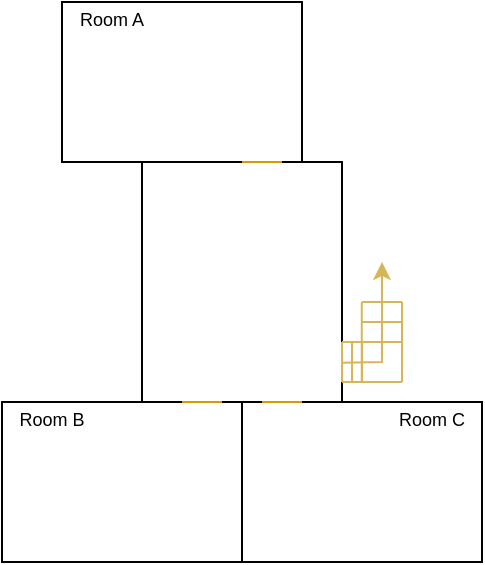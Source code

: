 <mxfile version="20.4.0" type="device"><diagram id="wiGV5sElKCG7g-dpePgE" name="Page-1"><mxGraphModel dx="494" dy="255" grid="1" gridSize="10" guides="1" tooltips="1" connect="1" arrows="1" fold="1" page="1" pageScale="1" pageWidth="850" pageHeight="1100" math="0" shadow="0"><root><mxCell id="0"/><mxCell id="1" parent="0"/><mxCell id="fOszM2Ir2oRYFUlqjaNn-1" value="" style="rounded=0;whiteSpace=wrap;html=1;" vertex="1" parent="1"><mxGeometry x="280" y="80" width="120" height="80" as="geometry"/></mxCell><mxCell id="fOszM2Ir2oRYFUlqjaNn-2" value="" style="rounded=0;whiteSpace=wrap;html=1;" vertex="1" parent="1"><mxGeometry x="320" y="160" width="100" height="120" as="geometry"/></mxCell><mxCell id="fOszM2Ir2oRYFUlqjaNn-3" value="" style="rounded=0;whiteSpace=wrap;html=1;" vertex="1" parent="1"><mxGeometry x="250" y="280" width="120" height="80" as="geometry"/></mxCell><mxCell id="fOszM2Ir2oRYFUlqjaNn-4" value="" style="rounded=0;whiteSpace=wrap;html=1;" vertex="1" parent="1"><mxGeometry x="370" y="280" width="120" height="80" as="geometry"/></mxCell><mxCell id="fOszM2Ir2oRYFUlqjaNn-6" value="" style="endArrow=none;html=1;rounded=0;fillColor=#ffe6cc;strokeColor=#d79b00;" edge="1" parent="1"><mxGeometry width="50" height="50" relative="1" as="geometry"><mxPoint x="400" y="280" as="sourcePoint"/><mxPoint x="380" y="280" as="targetPoint"/></mxGeometry></mxCell><mxCell id="fOszM2Ir2oRYFUlqjaNn-8" value="" style="endArrow=none;html=1;rounded=0;fillColor=#ffe6cc;strokeColor=#d79b00;" edge="1" parent="1"><mxGeometry width="50" height="50" relative="1" as="geometry"><mxPoint x="360" y="280.0" as="sourcePoint"/><mxPoint x="340" y="280.0" as="targetPoint"/></mxGeometry></mxCell><mxCell id="fOszM2Ir2oRYFUlqjaNn-9" value="" style="endArrow=none;html=1;rounded=0;fillColor=#ffe6cc;strokeColor=#d79b00;" edge="1" parent="1"><mxGeometry width="50" height="50" relative="1" as="geometry"><mxPoint x="390" y="160.0" as="sourcePoint"/><mxPoint x="370" y="160.0" as="targetPoint"/></mxGeometry></mxCell><mxCell id="fOszM2Ir2oRYFUlqjaNn-11" value="" style="endArrow=none;html=1;rounded=0;fillColor=#fff2cc;strokeColor=#d6b656;" edge="1" parent="1"><mxGeometry width="50" height="50" relative="1" as="geometry"><mxPoint x="425" y="270" as="sourcePoint"/><mxPoint x="425" y="250" as="targetPoint"/></mxGeometry></mxCell><mxCell id="fOszM2Ir2oRYFUlqjaNn-12" value="" style="endArrow=none;html=1;rounded=0;fillColor=#fff2cc;strokeColor=#d6b656;" edge="1" parent="1"><mxGeometry width="50" height="50" relative="1" as="geometry"><mxPoint x="430" y="270" as="sourcePoint"/><mxPoint x="430" y="250" as="targetPoint"/><Array as="points"/></mxGeometry></mxCell><mxCell id="fOszM2Ir2oRYFUlqjaNn-13" value="" style="endArrow=none;html=1;rounded=0;fillColor=#fff2cc;strokeColor=#d6b656;" edge="1" parent="1"><mxGeometry width="50" height="50" relative="1" as="geometry"><mxPoint x="440" y="250" as="sourcePoint"/><mxPoint x="430" y="250" as="targetPoint"/></mxGeometry></mxCell><mxCell id="fOszM2Ir2oRYFUlqjaNn-14" value="" style="endArrow=none;html=1;rounded=0;fillColor=#fff2cc;strokeColor=#d6b656;entryX=1;entryY=0.75;entryDx=0;entryDy=0;" edge="1" parent="1" target="fOszM2Ir2oRYFUlqjaNn-2"><mxGeometry width="50" height="50" relative="1" as="geometry"><mxPoint x="420" y="270" as="sourcePoint"/><mxPoint x="440.0" y="260" as="targetPoint"/></mxGeometry></mxCell><mxCell id="fOszM2Ir2oRYFUlqjaNn-15" value="" style="endArrow=none;html=1;rounded=0;fillColor=#fff2cc;strokeColor=#d6b656;entryX=1;entryY=0.75;entryDx=0;entryDy=0;" edge="1" parent="1" target="fOszM2Ir2oRYFUlqjaNn-2"><mxGeometry width="50" height="50" relative="1" as="geometry"><mxPoint x="450" y="250" as="sourcePoint"/><mxPoint x="440" y="260" as="targetPoint"/></mxGeometry></mxCell><mxCell id="fOszM2Ir2oRYFUlqjaNn-16" value="" style="endArrow=none;html=1;rounded=0;fillColor=#fff2cc;strokeColor=#d6b656;entryX=1;entryY=0.75;entryDx=0;entryDy=0;" edge="1" parent="1"><mxGeometry width="50" height="50" relative="1" as="geometry"><mxPoint x="450" y="270" as="sourcePoint"/><mxPoint x="420" y="270" as="targetPoint"/></mxGeometry></mxCell><mxCell id="fOszM2Ir2oRYFUlqjaNn-17" value="" style="endArrow=none;html=1;rounded=0;fillColor=#fff2cc;strokeColor=#d6b656;" edge="1" parent="1"><mxGeometry width="50" height="50" relative="1" as="geometry"><mxPoint x="450" y="270" as="sourcePoint"/><mxPoint x="450" y="230" as="targetPoint"/></mxGeometry></mxCell><mxCell id="fOszM2Ir2oRYFUlqjaNn-18" value="" style="endArrow=none;html=1;rounded=0;fillColor=#fff2cc;strokeColor=#d6b656;" edge="1" parent="1"><mxGeometry width="50" height="50" relative="1" as="geometry"><mxPoint x="429.88" y="270" as="sourcePoint"/><mxPoint x="429.88" y="230" as="targetPoint"/></mxGeometry></mxCell><mxCell id="fOszM2Ir2oRYFUlqjaNn-19" value="" style="endArrow=none;html=1;rounded=0;fillColor=#fff2cc;strokeColor=#d6b656;" edge="1" parent="1"><mxGeometry width="50" height="50" relative="1" as="geometry"><mxPoint x="450" y="240" as="sourcePoint"/><mxPoint x="430" y="240" as="targetPoint"/></mxGeometry></mxCell><mxCell id="fOszM2Ir2oRYFUlqjaNn-20" value="" style="endArrow=none;html=1;rounded=0;fillColor=#fff2cc;strokeColor=#d6b656;" edge="1" parent="1"><mxGeometry width="50" height="50" relative="1" as="geometry"><mxPoint x="450" y="230" as="sourcePoint"/><mxPoint x="430" y="230" as="targetPoint"/></mxGeometry></mxCell><mxCell id="fOszM2Ir2oRYFUlqjaNn-21" value="" style="endArrow=classic;html=1;rounded=0;fillColor=#fff2cc;strokeColor=#d6b656;exitX=0.995;exitY=0.836;exitDx=0;exitDy=0;exitPerimeter=0;" edge="1" parent="1" source="fOszM2Ir2oRYFUlqjaNn-2"><mxGeometry width="50" height="50" relative="1" as="geometry"><mxPoint x="425" y="210" as="sourcePoint"/><mxPoint x="440" y="210" as="targetPoint"/><Array as="points"><mxPoint x="440" y="260"/></Array></mxGeometry></mxCell><mxCell id="fOszM2Ir2oRYFUlqjaNn-22" value="&lt;font style=&quot;font-size: 9px;&quot;&gt;Room A&lt;/font&gt;" style="text;html=1;strokeColor=none;fillColor=none;align=center;verticalAlign=middle;whiteSpace=wrap;rounded=0;" vertex="1" parent="1"><mxGeometry x="280" y="80" width="50" height="15" as="geometry"/></mxCell><mxCell id="fOszM2Ir2oRYFUlqjaNn-23" value="&lt;font style=&quot;font-size: 9px;&quot;&gt;Room B&lt;br&gt;&lt;/font&gt;" style="text;html=1;strokeColor=none;fillColor=none;align=center;verticalAlign=middle;whiteSpace=wrap;rounded=0;" vertex="1" parent="1"><mxGeometry x="250" y="280" width="50" height="15" as="geometry"/></mxCell><mxCell id="fOszM2Ir2oRYFUlqjaNn-24" value="&lt;font style=&quot;font-size: 9px;&quot;&gt;Room C&lt;br&gt;&lt;/font&gt;" style="text;html=1;strokeColor=none;fillColor=none;align=center;verticalAlign=middle;whiteSpace=wrap;rounded=0;" vertex="1" parent="1"><mxGeometry x="440" y="280" width="50" height="15" as="geometry"/></mxCell></root></mxGraphModel></diagram></mxfile>
